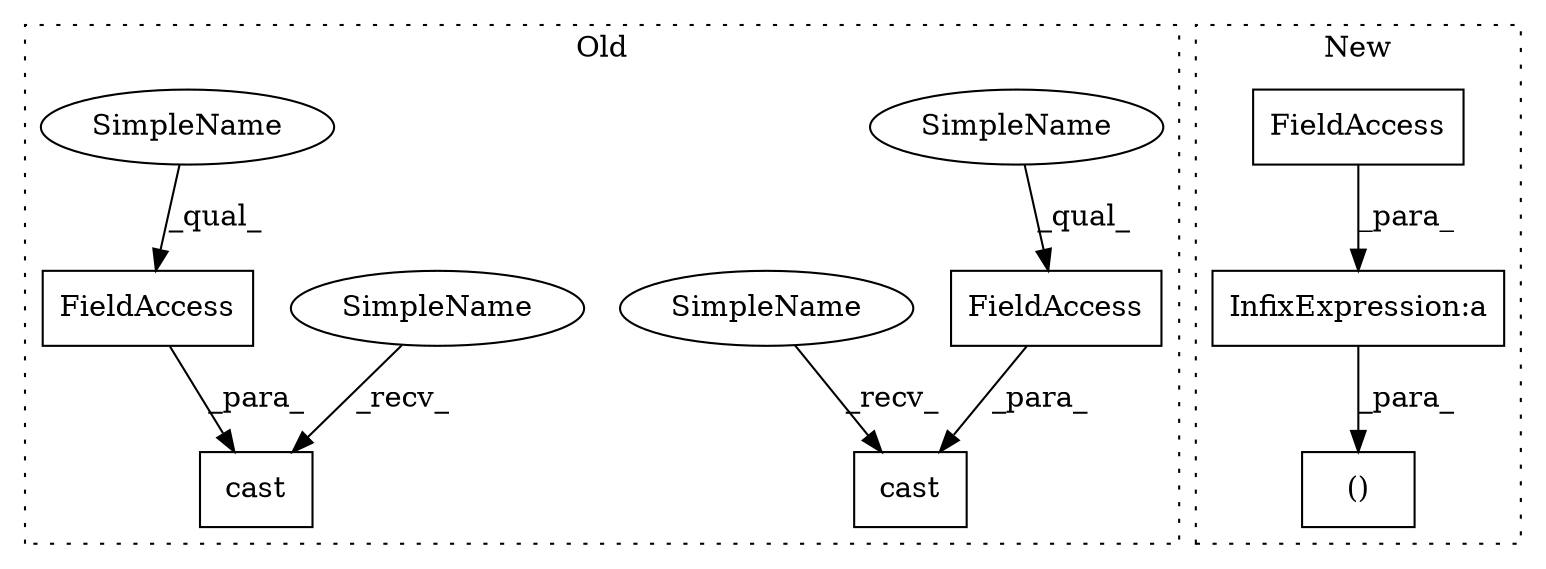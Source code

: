 digraph G {
subgraph cluster0 {
1 [label="cast" a="32" s="6060,6099" l="5,1" shape="box"];
3 [label="FieldAccess" a="22" s="6081" l="18" shape="box"];
4 [label="FieldAccess" a="22" s="6029" l="18" shape="box"];
6 [label="cast" a="32" s="6016,6047" l="5,1" shape="box"];
8 [label="SimpleName" a="42" s="6081" l="10" shape="ellipse"];
9 [label="SimpleName" a="42" s="6049" l="10" shape="ellipse"];
10 [label="SimpleName" a="42" s="6005" l="10" shape="ellipse"];
11 [label="SimpleName" a="42" s="6029" l="10" shape="ellipse"];
label = "Old";
style="dotted";
}
subgraph cluster1 {
2 [label="()" a="106" s="5738" l="37" shape="box"];
5 [label="InfixExpression:a" a="27" s="5770" l="3" shape="box"];
7 [label="FieldAccess" a="22" s="5761" l="9" shape="box"];
label = "New";
style="dotted";
}
3 -> 1 [label="_para_"];
4 -> 6 [label="_para_"];
5 -> 2 [label="_para_"];
7 -> 5 [label="_para_"];
8 -> 3 [label="_qual_"];
9 -> 1 [label="_recv_"];
10 -> 6 [label="_recv_"];
11 -> 4 [label="_qual_"];
}